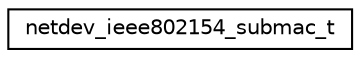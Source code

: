 digraph "Graphical Class Hierarchy"
{
 // LATEX_PDF_SIZE
  edge [fontname="Helvetica",fontsize="10",labelfontname="Helvetica",labelfontsize="10"];
  node [fontname="Helvetica",fontsize="10",shape=record];
  rankdir="LR";
  Node0 [label="netdev_ieee802154_submac_t",height=0.2,width=0.4,color="black", fillcolor="white", style="filled",URL="$structnetdev__ieee802154__submac__t.html",tooltip="IEEE 802.15.4 SubMAC netdev descriptor."];
}
